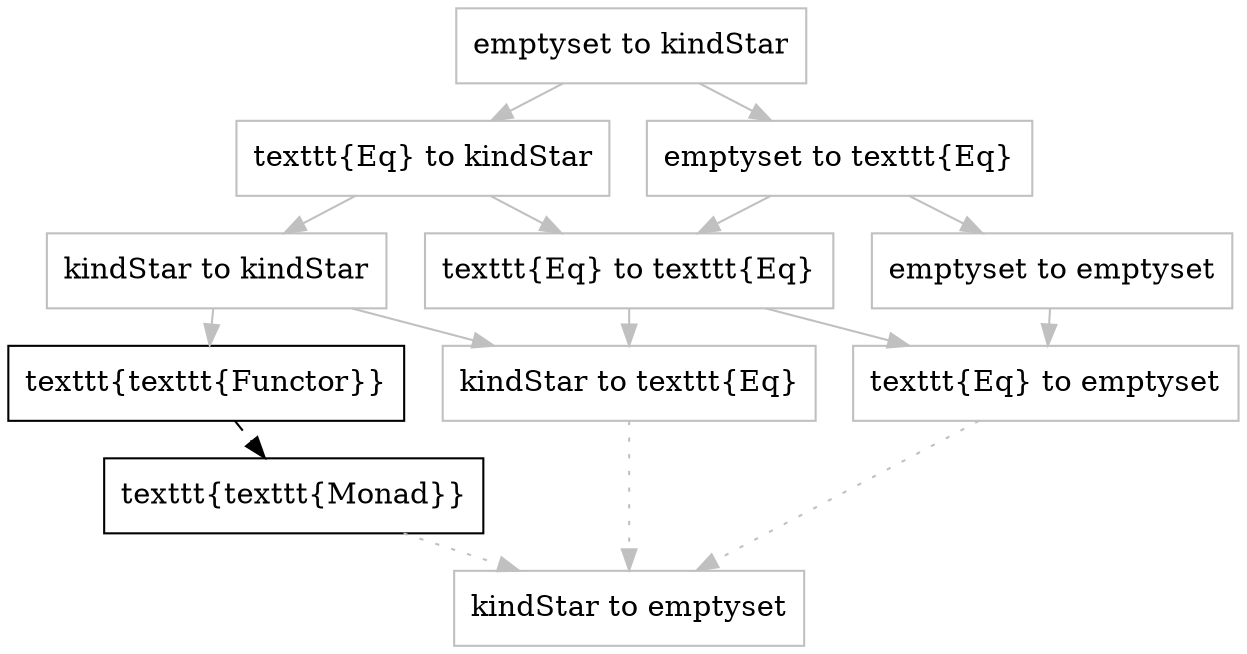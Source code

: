 digraph kinds {
	graph [ranksep=0.25];
	node [shape=box];

	"\emptyset \to \kindStar" [color=gray];
	"\texttt{Eq} \to \kindStar" [color=gray];
	"\emptyset \to \texttt{Eq}" [color=gray];
	"\kindStar \to \kindStar" [color=gray];
	"\texttt{Eq} \to \texttt{Eq}" [color=gray];
	"\emptyset \to \emptyset" [color=gray];
	"\kindStar \to \texttt{Eq}" [color=gray];
	"\texttt{Eq} \to \emptyset" [color=gray];

	"\emptyset \to \kindStar" -> "\texttt{Eq} \to \kindStar" [color=gray];
	"\emptyset \to \kindStar" -> "\emptyset \to \texttt{Eq}" [color=gray];
	"\texttt{Eq} \to \kindStar" -> "\kindStar \to \kindStar" [color=gray];
	"\texttt{Eq} \to \kindStar" -> "\texttt{Eq} \to \texttt{Eq}" [color=gray];
	"\emptyset \to \texttt{Eq}" -> "\texttt{Eq} \to \texttt{Eq}" [color=gray];
	"\emptyset \to \texttt{Eq}" -> "\emptyset \to \emptyset" [color=gray];

	//"\kindStar \to \kindStar" -> "\kindStar \to \texttt{Eq}"
	"\kindStar \to \kindStar" -> "\texttt{\texttt{Functor}}" [color=gray];
	"\kindStar \to \kindStar" -> "\kindStar \to \texttt{Eq}" [color=gray];
	"\texttt{\texttt{Functor}}" -> "\texttt{\texttt{Monad}}" [style=dashed];
	"\texttt{\texttt{Monad}}" -> "\kindStar \to \emptyset" [style=dotted,color=gray];

	{rank=same; "\kindStar \to \texttt{Eq}"; "\texttt{Eq} \to \emptyset"};
	{rank=same; "\texttt{Eq} \to \kindStar"; "\emptyset \to \texttt{Eq}"};
	{rank=same; "\texttt{Eq} \to \texttt{Eq}"; "\emptyset \to \emptyset"; "\kindStar \to \kindStar"};

	"\texttt{Eq} \to \texttt{Eq}" -> "\kindStar \to \texttt{Eq}" [color=gray];
	"\texttt{Eq} \to \texttt{Eq}" -> "\texttt{Eq} \to \emptyset" [color=gray];
	"\emptyset \to \emptyset" -> "\texttt{Eq} \to \emptyset" [color=gray];
	"\kindStar \to \texttt{Eq}" -> "\kindStar \to \emptyset" [style=dotted,color=gray];
	"\texttt{Eq} \to \emptyset" -> "\kindStar \to \emptyset" [style=dotted,color=gray];
	// "\emptyset \to \emptyset" -> "\kindStar \to \emptyset" [style=dotted,color=gray]

	"\emptyset \to \emptyset" [color=gray];
	"\texttt{Eq} \to \emptyset" [color=gray];
	"\kindStar \to \emptyset" [color=gray];
}
